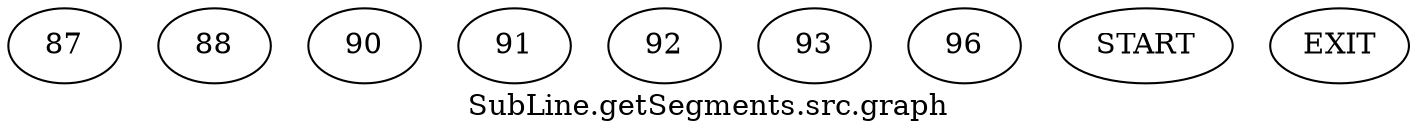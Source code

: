/* --------------------------------------------------- */
/* Generated by Dr. Garbage Control Flow Graph Factory */
/* http://www.drgarbage.com                            */
/* Version: 4.5.0.201508311741                         */
/* Retrieved on: 2020-01-07 08:41:26.634               */
/* --------------------------------------------------- */
digraph "SubLine.getSegments.src.graph" {
 graph [label="SubLine.getSegments.src.graph"];
 2 [label="87" ]
 3 [label="88" ]
 4 [label="90" ]
 5 [label="91" ]
 6 [label="92" ]
 7 [label="93" ]
 8 [label="96" ]
 9 [label="START" ]
 10 [label="EXIT" ]
 9  2
 2  3
 3  4
 7  4
 4  5
 5  6
 6  7
 4  8
 8  10
}
